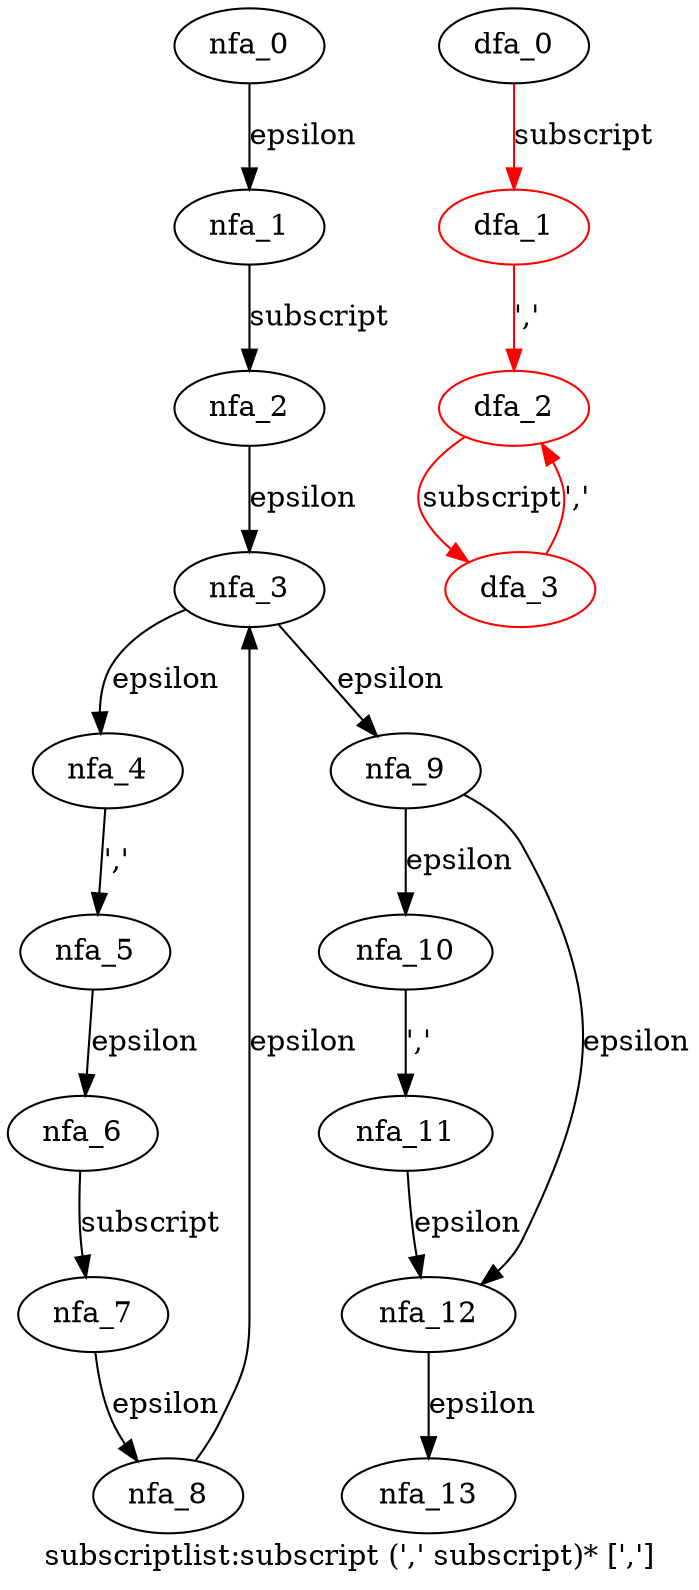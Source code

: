 digraph subscriptlist {
 graph[label="subscriptlist:subscript (',' subscript)* [',']"]
 subgraph subscriptlist_nfa {
  nfa_0->nfa_1[label="epsilon"]
  nfa_1->nfa_2[label="subscript"]
  nfa_2->nfa_3[label="epsilon"]
  nfa_3->nfa_4[label="epsilon"]
  nfa_4->nfa_5[label="','"]
  nfa_5->nfa_6[label="epsilon"]
  nfa_6->nfa_7[label="subscript"]
  nfa_7->nfa_8[label="epsilon"]
  nfa_8->nfa_3[label="epsilon"]
  nfa_3->nfa_9[label="epsilon"]
  nfa_9->nfa_10[label="epsilon"]
  nfa_10->nfa_11[label="','"]
  nfa_11->nfa_12[label="epsilon"]
  nfa_12->nfa_13[label="epsilon"]
  nfa_9->nfa_12[label="epsilon"]
  }
 subgraph subscriptlist_dfa {
  dfa_0->dfa_1[label="subscript",color=red]
  dfa_1->dfa_2[label="','",color=red]
  dfa_2->dfa_3[label="subscript",color=red]
  dfa_3->dfa_2[label="','",color=red]
  dfa_1[color=red]
  dfa_2[color=red]
  dfa_3[color=red]
  }
}
